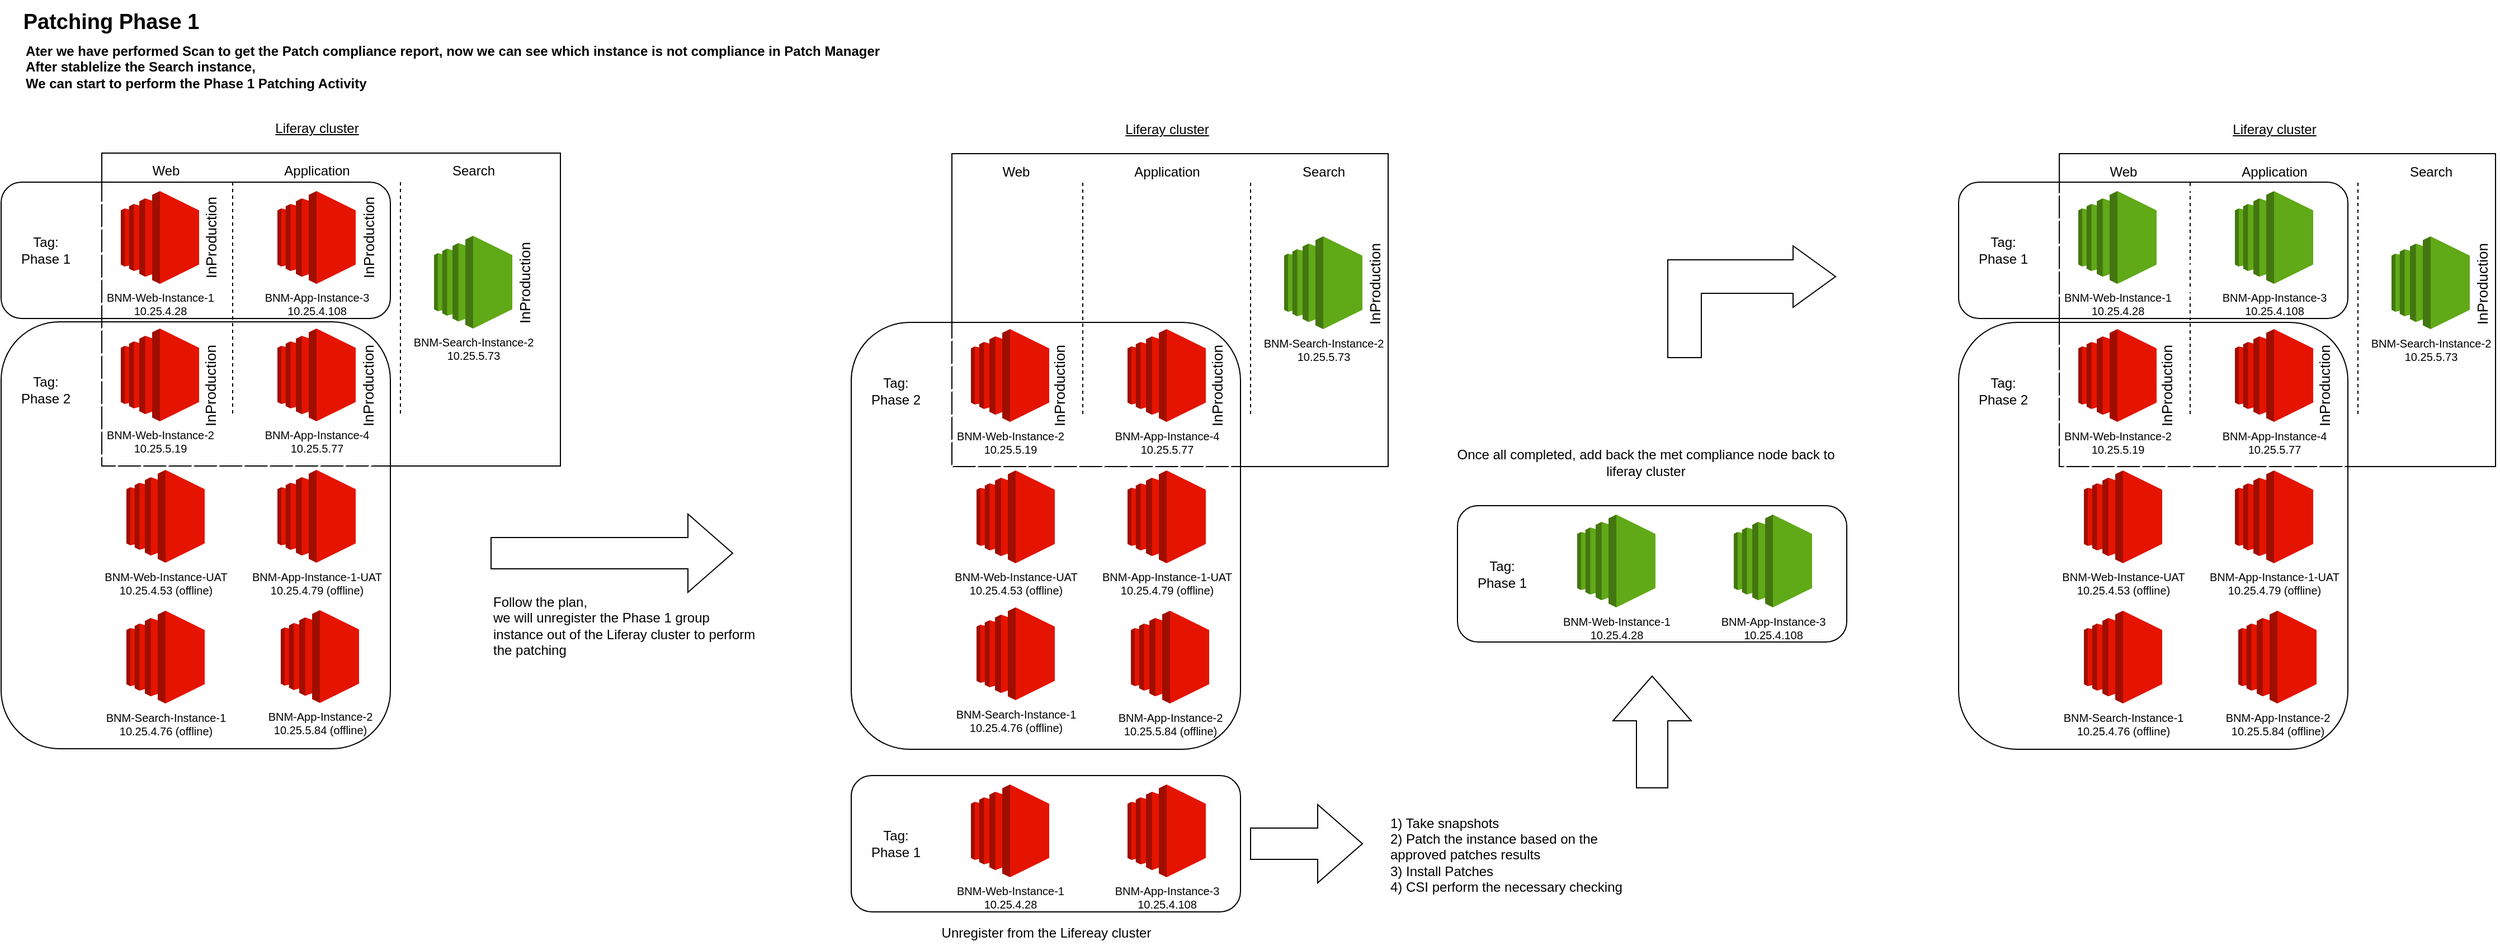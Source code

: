 <mxfile version="23.0.1" type="github">
  <diagram name="Page-1" id="cm9vaiCRCYiuwpOqDOg_">
    <mxGraphModel dx="1434" dy="719" grid="1" gridSize="10" guides="1" tooltips="1" connect="1" arrows="1" fold="1" page="1" pageScale="1" pageWidth="850" pageHeight="1100" math="0" shadow="0">
      <root>
        <mxCell id="0" />
        <mxCell id="1" parent="0" />
        <mxCell id="6DcNujYjxV_RoPzoqIRg-31" value="Ater we have performed Scan to get the Patch compliance report, now we can see which instance is not compliance in Patch Manager&lt;br&gt;After stablelize the Search instance,&amp;nbsp;&lt;br&gt;We can start to perform the Phase 1 Patching Activity" style="text;html=1;align=left;verticalAlign=middle;resizable=0;points=[];autosize=1;strokeColor=none;fillColor=none;fontStyle=1" parent="1" vertex="1">
          <mxGeometry x="40" y="60" width="790" height="60" as="geometry" />
        </mxCell>
        <mxCell id="6DcNujYjxV_RoPzoqIRg-32" value="Patching Phase 1" style="text;html=1;align=center;verticalAlign=middle;resizable=0;points=[];autosize=1;strokeColor=none;fillColor=none;fontStyle=1;fontSize=19;" parent="1" vertex="1">
          <mxGeometry x="28" y="30" width="180" height="40" as="geometry" />
        </mxCell>
        <mxCell id="6DcNujYjxV_RoPzoqIRg-136" value="" style="rounded=0;whiteSpace=wrap;html=1;" parent="1" vertex="1">
          <mxGeometry x="110" y="167" width="410" height="280" as="geometry" />
        </mxCell>
        <mxCell id="6DcNujYjxV_RoPzoqIRg-137" value="" style="endArrow=none;dashed=1;html=1;rounded=0;shadow=0;" parent="1" edge="1">
          <mxGeometry width="50" height="50" relative="1" as="geometry">
            <mxPoint x="377" y="400" as="sourcePoint" />
            <mxPoint x="377" y="190" as="targetPoint" />
          </mxGeometry>
        </mxCell>
        <mxCell id="6DcNujYjxV_RoPzoqIRg-138" value="Web" style="text;html=1;align=center;verticalAlign=middle;resizable=0;points=[];autosize=1;strokeColor=none;fillColor=none;shadow=0;" parent="1" vertex="1">
          <mxGeometry x="142" y="168" width="50" height="30" as="geometry" />
        </mxCell>
        <mxCell id="6DcNujYjxV_RoPzoqIRg-139" value="Application" style="text;html=1;align=center;verticalAlign=middle;resizable=0;points=[];autosize=1;strokeColor=none;fillColor=none;shadow=0;" parent="1" vertex="1">
          <mxGeometry x="262" y="168" width="80" height="30" as="geometry" />
        </mxCell>
        <mxCell id="6DcNujYjxV_RoPzoqIRg-140" value="Search" style="text;html=1;align=center;verticalAlign=middle;resizable=0;points=[];autosize=1;strokeColor=none;fillColor=none;shadow=0;" parent="1" vertex="1">
          <mxGeometry x="412" y="168" width="60" height="30" as="geometry" />
        </mxCell>
        <mxCell id="6DcNujYjxV_RoPzoqIRg-141" value="&lt;font color=&quot;#000000&quot;&gt;BNM-Search-Instance-2&lt;br&gt;10.25.5.73&lt;/font&gt;" style="outlineConnect=0;dashed=0;verticalLabelPosition=bottom;verticalAlign=top;align=center;html=1;shape=mxgraph.aws3.ec2;fillColor=#60a917;shadow=0;fontSize=10;fontColor=#ffffff;strokeColor=#2D7600;" parent="1" vertex="1">
          <mxGeometry x="407" y="241" width="70" height="83" as="geometry" />
        </mxCell>
        <mxCell id="6DcNujYjxV_RoPzoqIRg-144" value="Liferay cluster" style="text;html=1;align=center;verticalAlign=middle;resizable=0;points=[];autosize=1;strokeColor=none;fillColor=none;fontStyle=4" parent="1" vertex="1">
          <mxGeometry x="252" y="130" width="100" height="30" as="geometry" />
        </mxCell>
        <mxCell id="6DcNujYjxV_RoPzoqIRg-145" value="" style="rounded=1;whiteSpace=wrap;html=1;fillStyle=hatch;" parent="1" vertex="1">
          <mxGeometry x="20" y="193" width="348" height="122" as="geometry" />
        </mxCell>
        <mxCell id="6DcNujYjxV_RoPzoqIRg-146" value="BNM-Web-Instance-1&lt;br&gt;10.25.4.28" style="outlineConnect=0;dashed=0;verticalLabelPosition=bottom;verticalAlign=top;align=center;html=1;shape=mxgraph.aws3.ec2;fillColor=#e51400;shadow=0;fontSize=10;fontColor=#000000;strokeColor=#B20000;labelBorderColor=none;" parent="1" vertex="1">
          <mxGeometry x="127" y="201" width="70" height="83" as="geometry" />
        </mxCell>
        <mxCell id="6DcNujYjxV_RoPzoqIRg-147" value="BNM-App-Instance-3&lt;br&gt;10.25.4.108" style="outlineConnect=0;dashed=0;verticalLabelPosition=bottom;verticalAlign=top;align=center;html=1;shape=mxgraph.aws3.ec2;fillColor=#e51400;shadow=0;fontSize=10;fontColor=#000000;strokeColor=#B20000;labelBorderColor=none;" parent="1" vertex="1">
          <mxGeometry x="267" y="201" width="70" height="83" as="geometry" />
        </mxCell>
        <mxCell id="6DcNujYjxV_RoPzoqIRg-148" value="" style="rounded=1;whiteSpace=wrap;html=1;labelBorderColor=none;fillStyle=hatch;" parent="1" vertex="1">
          <mxGeometry x="20" y="318" width="348" height="382" as="geometry" />
        </mxCell>
        <mxCell id="6DcNujYjxV_RoPzoqIRg-149" value="BNM-App-Instance-4&lt;br&gt;10.25.5.77" style="outlineConnect=0;dashed=0;verticalLabelPosition=bottom;verticalAlign=top;align=center;html=1;shape=mxgraph.aws3.ec2;fillColor=#e51400;shadow=0;fontSize=10;fontColor=#000000;strokeColor=#B20000;labelBorderColor=none;" parent="1" vertex="1">
          <mxGeometry x="267" y="324" width="70" height="83" as="geometry" />
        </mxCell>
        <mxCell id="6DcNujYjxV_RoPzoqIRg-150" value="BNM-Web-Instance-2&lt;br&gt;10.25.5.19" style="outlineConnect=0;dashed=0;verticalLabelPosition=bottom;verticalAlign=top;align=center;html=1;shape=mxgraph.aws3.ec2;fillColor=#e51400;shadow=0;fontSize=10;fontColor=#000000;strokeColor=#B20000;labelBorderColor=none;" parent="1" vertex="1">
          <mxGeometry x="127" y="324" width="70" height="83" as="geometry" />
        </mxCell>
        <mxCell id="6DcNujYjxV_RoPzoqIRg-151" value="Tag: Phase 1" style="text;html=1;strokeColor=none;fillColor=none;align=center;verticalAlign=middle;whiteSpace=wrap;rounded=0;" parent="1" vertex="1">
          <mxGeometry x="30" y="239" width="60" height="30" as="geometry" />
        </mxCell>
        <mxCell id="6DcNujYjxV_RoPzoqIRg-152" value="Tag: Phase 2" style="text;html=1;strokeColor=none;fillColor=none;align=center;verticalAlign=middle;whiteSpace=wrap;rounded=0;" parent="1" vertex="1">
          <mxGeometry x="30" y="364" width="60" height="30" as="geometry" />
        </mxCell>
        <mxCell id="6DcNujYjxV_RoPzoqIRg-153" value="BNM-App-Instance-1-UAT&lt;br&gt;10.25.4.79 (offline)" style="outlineConnect=0;dashed=0;verticalLabelPosition=bottom;verticalAlign=top;align=center;html=1;shape=mxgraph.aws3.ec2;fillColor=#e51400;shadow=0;fontSize=10;fontColor=#000000;strokeColor=#B20000;labelBorderColor=none;" parent="1" vertex="1">
          <mxGeometry x="267" y="450.5" width="70" height="83" as="geometry" />
        </mxCell>
        <mxCell id="6DcNujYjxV_RoPzoqIRg-154" value="BNM-Web-Instance-UAT&lt;br&gt;10.25.4.53 (offline)" style="outlineConnect=0;dashed=0;verticalLabelPosition=bottom;verticalAlign=top;align=center;html=1;shape=mxgraph.aws3.ec2;fillColor=#e51400;shadow=0;fontSize=10;fontColor=#000000;strokeColor=#B20000;labelBorderColor=none;" parent="1" vertex="1">
          <mxGeometry x="132" y="450.5" width="70" height="83" as="geometry" />
        </mxCell>
        <mxCell id="6DcNujYjxV_RoPzoqIRg-155" value="BNM-App-Instance-2&lt;br&gt;10.25.5.84 (offline)" style="outlineConnect=0;dashed=0;verticalLabelPosition=bottom;verticalAlign=top;align=center;html=1;shape=mxgraph.aws3.ec2;fillColor=#e51400;shadow=0;fontSize=10;fontColor=#000000;strokeColor=#B20000;labelBorderColor=none;" parent="1" vertex="1">
          <mxGeometry x="270" y="576" width="70" height="83" as="geometry" />
        </mxCell>
        <mxCell id="6DcNujYjxV_RoPzoqIRg-156" value="" style="endArrow=none;dashed=1;html=1;rounded=0;shadow=0;" parent="1" edge="1">
          <mxGeometry width="50" height="50" relative="1" as="geometry">
            <mxPoint x="227" y="400" as="sourcePoint" />
            <mxPoint x="227" y="190" as="targetPoint" />
          </mxGeometry>
        </mxCell>
        <mxCell id="6DcNujYjxV_RoPzoqIRg-160" value="Follow the plan,&amp;nbsp;&lt;br&gt;we will unregister the Phase 1 group&amp;nbsp;&lt;br&gt;instance out of the Liferay cluster to perform&amp;nbsp;&lt;br&gt;the patching" style="text;html=1;align=left;verticalAlign=middle;resizable=0;points=[];autosize=1;strokeColor=none;fillColor=none;" parent="1" vertex="1">
          <mxGeometry x="458" y="554.5" width="260" height="70" as="geometry" />
        </mxCell>
        <mxCell id="6DcNujYjxV_RoPzoqIRg-161" value="" style="rounded=0;whiteSpace=wrap;html=1;" parent="1" vertex="1">
          <mxGeometry x="870" y="167.5" width="390" height="280" as="geometry" />
        </mxCell>
        <mxCell id="6DcNujYjxV_RoPzoqIRg-162" value="" style="endArrow=none;dashed=1;html=1;rounded=0;shadow=0;" parent="1" edge="1">
          <mxGeometry width="50" height="50" relative="1" as="geometry">
            <mxPoint x="1137" y="400.5" as="sourcePoint" />
            <mxPoint x="1137" y="190.5" as="targetPoint" />
          </mxGeometry>
        </mxCell>
        <mxCell id="6DcNujYjxV_RoPzoqIRg-163" value="Web" style="text;html=1;align=center;verticalAlign=middle;resizable=0;points=[];autosize=1;strokeColor=none;fillColor=none;shadow=0;" parent="1" vertex="1">
          <mxGeometry x="902" y="168.5" width="50" height="30" as="geometry" />
        </mxCell>
        <mxCell id="6DcNujYjxV_RoPzoqIRg-164" value="Application" style="text;html=1;align=center;verticalAlign=middle;resizable=0;points=[];autosize=1;strokeColor=none;fillColor=none;shadow=0;" parent="1" vertex="1">
          <mxGeometry x="1022" y="168.5" width="80" height="30" as="geometry" />
        </mxCell>
        <mxCell id="6DcNujYjxV_RoPzoqIRg-165" value="Search" style="text;html=1;align=center;verticalAlign=middle;resizable=0;points=[];autosize=1;strokeColor=none;fillColor=none;shadow=0;" parent="1" vertex="1">
          <mxGeometry x="1172" y="168.5" width="60" height="30" as="geometry" />
        </mxCell>
        <mxCell id="6DcNujYjxV_RoPzoqIRg-166" value="&lt;font color=&quot;#000000&quot;&gt;BNM-Search-Instance-2&lt;br&gt;10.25.5.73&lt;/font&gt;" style="outlineConnect=0;dashed=0;verticalLabelPosition=bottom;verticalAlign=top;align=center;html=1;shape=mxgraph.aws3.ec2;fillColor=#60a917;shadow=0;fontSize=10;fontColor=#ffffff;strokeColor=#2D7600;" parent="1" vertex="1">
          <mxGeometry x="1167" y="241.5" width="70" height="83" as="geometry" />
        </mxCell>
        <mxCell id="6DcNujYjxV_RoPzoqIRg-167" value="Liferay cluster" style="text;html=1;align=center;verticalAlign=middle;resizable=0;points=[];autosize=1;strokeColor=none;fillColor=none;fontStyle=4" parent="1" vertex="1">
          <mxGeometry x="1012" y="130.5" width="100" height="30" as="geometry" />
        </mxCell>
        <mxCell id="6DcNujYjxV_RoPzoqIRg-168" value="" style="rounded=1;whiteSpace=wrap;html=1;" parent="1" vertex="1">
          <mxGeometry x="780" y="724" width="348" height="122" as="geometry" />
        </mxCell>
        <mxCell id="6DcNujYjxV_RoPzoqIRg-169" value="BNM-Web-Instance-1&lt;br&gt;10.25.4.28" style="outlineConnect=0;dashed=0;verticalLabelPosition=bottom;verticalAlign=top;align=center;html=1;shape=mxgraph.aws3.ec2;fillColor=#e51400;shadow=0;fontSize=10;fontColor=#000000;strokeColor=#B20000;labelBorderColor=none;" parent="1" vertex="1">
          <mxGeometry x="887" y="732" width="70" height="83" as="geometry" />
        </mxCell>
        <mxCell id="6DcNujYjxV_RoPzoqIRg-170" value="BNM-App-Instance-3&lt;br&gt;10.25.4.108" style="outlineConnect=0;dashed=0;verticalLabelPosition=bottom;verticalAlign=top;align=center;html=1;shape=mxgraph.aws3.ec2;fillColor=#e51400;shadow=0;fontSize=10;fontColor=#000000;strokeColor=#B20000;labelBorderColor=none;" parent="1" vertex="1">
          <mxGeometry x="1027" y="732" width="70" height="83" as="geometry" />
        </mxCell>
        <mxCell id="6DcNujYjxV_RoPzoqIRg-171" value="" style="rounded=1;whiteSpace=wrap;html=1;labelBorderColor=none;fillStyle=hatch;" parent="1" vertex="1">
          <mxGeometry x="780" y="318.5" width="348" height="382" as="geometry" />
        </mxCell>
        <mxCell id="6DcNujYjxV_RoPzoqIRg-172" value="BNM-App-Instance-4&lt;br&gt;10.25.5.77" style="outlineConnect=0;dashed=0;verticalLabelPosition=bottom;verticalAlign=top;align=center;html=1;shape=mxgraph.aws3.ec2;fillColor=#e51400;shadow=0;fontSize=10;fontColor=#000000;strokeColor=#B20000;labelBorderColor=none;" parent="1" vertex="1">
          <mxGeometry x="1027" y="324.5" width="70" height="83" as="geometry" />
        </mxCell>
        <mxCell id="6DcNujYjxV_RoPzoqIRg-173" value="BNM-Web-Instance-2&lt;br&gt;10.25.5.19" style="outlineConnect=0;dashed=0;verticalLabelPosition=bottom;verticalAlign=top;align=center;html=1;shape=mxgraph.aws3.ec2;fillColor=#e51400;shadow=0;fontSize=10;fontColor=#000000;strokeColor=#B20000;labelBorderColor=none;" parent="1" vertex="1">
          <mxGeometry x="887" y="324.5" width="70" height="83" as="geometry" />
        </mxCell>
        <mxCell id="6DcNujYjxV_RoPzoqIRg-174" value="Tag: Phase 1" style="text;html=1;strokeColor=none;fillColor=none;align=center;verticalAlign=middle;whiteSpace=wrap;rounded=0;" parent="1" vertex="1">
          <mxGeometry x="790" y="770" width="60" height="30" as="geometry" />
        </mxCell>
        <mxCell id="6DcNujYjxV_RoPzoqIRg-175" value="Tag: Phase 2" style="text;html=1;strokeColor=none;fillColor=none;align=center;verticalAlign=middle;whiteSpace=wrap;rounded=0;" parent="1" vertex="1">
          <mxGeometry x="790" y="365" width="60" height="30" as="geometry" />
        </mxCell>
        <mxCell id="6DcNujYjxV_RoPzoqIRg-176" value="BNM-App-Instance-1-UAT&lt;br&gt;10.25.4.79 (offline)" style="outlineConnect=0;dashed=0;verticalLabelPosition=bottom;verticalAlign=top;align=center;html=1;shape=mxgraph.aws3.ec2;fillColor=#e51400;shadow=0;fontSize=10;fontColor=#000000;strokeColor=#B20000;labelBorderColor=none;" parent="1" vertex="1">
          <mxGeometry x="1027" y="451" width="70" height="83" as="geometry" />
        </mxCell>
        <mxCell id="6DcNujYjxV_RoPzoqIRg-177" value="BNM-Web-Instance-UAT&lt;br&gt;10.25.4.53 (offline)" style="outlineConnect=0;dashed=0;verticalLabelPosition=bottom;verticalAlign=top;align=center;html=1;shape=mxgraph.aws3.ec2;fillColor=#e51400;shadow=0;fontSize=10;fontColor=#000000;strokeColor=#B20000;labelBorderColor=none;" parent="1" vertex="1">
          <mxGeometry x="892" y="451" width="70" height="83" as="geometry" />
        </mxCell>
        <mxCell id="6DcNujYjxV_RoPzoqIRg-178" value="BNM-App-Instance-2&lt;br&gt;10.25.5.84 (offline)" style="outlineConnect=0;dashed=0;verticalLabelPosition=bottom;verticalAlign=top;align=center;html=1;shape=mxgraph.aws3.ec2;fillColor=#e51400;shadow=0;fontSize=10;fontColor=#000000;strokeColor=#B20000;labelBorderColor=none;" parent="1" vertex="1">
          <mxGeometry x="1030" y="576.5" width="70" height="83" as="geometry" />
        </mxCell>
        <mxCell id="6DcNujYjxV_RoPzoqIRg-179" value="" style="endArrow=none;dashed=1;html=1;rounded=0;shadow=0;" parent="1" edge="1">
          <mxGeometry width="50" height="50" relative="1" as="geometry">
            <mxPoint x="987" y="400.5" as="sourcePoint" />
            <mxPoint x="987" y="190.5" as="targetPoint" />
          </mxGeometry>
        </mxCell>
        <mxCell id="6DcNujYjxV_RoPzoqIRg-187" value="1) Take snapshots&lt;br&gt;2) Patch the instance based on the &lt;br&gt;approved patches results&lt;br&gt;3) Install Patches&lt;br&gt;4) CSI perform the necessary checking&amp;nbsp;" style="text;html=1;align=left;verticalAlign=middle;resizable=0;points=[];autosize=1;strokeColor=none;fillColor=none;" parent="1" vertex="1">
          <mxGeometry x="1260" y="750" width="230" height="90" as="geometry" />
        </mxCell>
        <mxCell id="6DcNujYjxV_RoPzoqIRg-188" value="" style="rounded=1;whiteSpace=wrap;html=1;" parent="1" vertex="1">
          <mxGeometry x="1322" y="482.5" width="348" height="122" as="geometry" />
        </mxCell>
        <mxCell id="6DcNujYjxV_RoPzoqIRg-189" value="BNM-Web-Instance-1&lt;br&gt;10.25.4.28" style="outlineConnect=0;dashed=0;verticalLabelPosition=bottom;verticalAlign=top;align=center;html=1;shape=mxgraph.aws3.ec2;fillColor=#60a917;shadow=0;fontSize=10;fontColor=#000000;strokeColor=#2D7600;labelBorderColor=none;labelBackgroundColor=none;" parent="1" vertex="1">
          <mxGeometry x="1429" y="490.5" width="70" height="83" as="geometry" />
        </mxCell>
        <mxCell id="6DcNujYjxV_RoPzoqIRg-190" value="BNM-App-Instance-3&lt;br&gt;10.25.4.108" style="outlineConnect=0;dashed=0;verticalLabelPosition=bottom;verticalAlign=top;align=center;html=1;shape=mxgraph.aws3.ec2;fillColor=#60a917;shadow=0;fontSize=10;fontColor=#000000;strokeColor=#2D7600;labelBorderColor=none;" parent="1" vertex="1">
          <mxGeometry x="1569" y="490.5" width="70" height="83" as="geometry" />
        </mxCell>
        <mxCell id="6DcNujYjxV_RoPzoqIRg-191" value="Tag: Phase 1" style="text;html=1;strokeColor=none;fillColor=none;align=center;verticalAlign=middle;whiteSpace=wrap;rounded=0;" parent="1" vertex="1">
          <mxGeometry x="1332" y="528.5" width="60" height="30" as="geometry" />
        </mxCell>
        <mxCell id="6DcNujYjxV_RoPzoqIRg-193" value="Unregister from the Lifereay cluster" style="text;html=1;align=center;verticalAlign=middle;resizable=0;points=[];autosize=1;strokeColor=none;fillColor=none;" parent="1" vertex="1">
          <mxGeometry x="849" y="850" width="210" height="30" as="geometry" />
        </mxCell>
        <mxCell id="6DcNujYjxV_RoPzoqIRg-195" value="Once all completed, add back the met compliance node back to&lt;br&gt;liferay cluster" style="text;html=1;align=center;verticalAlign=middle;resizable=0;points=[];autosize=1;strokeColor=none;fillColor=none;" parent="1" vertex="1">
          <mxGeometry x="1310" y="424" width="360" height="40" as="geometry" />
        </mxCell>
        <mxCell id="6DcNujYjxV_RoPzoqIRg-412" value="InProduction" style="text;html=1;strokeColor=none;fillColor=none;align=center;verticalAlign=middle;whiteSpace=wrap;rounded=0;rotation=-90;fontSize=13;" parent="1" vertex="1">
          <mxGeometry x="458" y="268" width="60" height="30" as="geometry" />
        </mxCell>
        <mxCell id="6DcNujYjxV_RoPzoqIRg-414" value="" style="html=1;shadow=0;dashed=0;align=center;verticalAlign=middle;shape=mxgraph.arrows2.arrow;dy=0.6;dx=40;notch=0;" parent="1" vertex="1">
          <mxGeometry x="458" y="490" width="216" height="70" as="geometry" />
        </mxCell>
        <mxCell id="6DcNujYjxV_RoPzoqIRg-415" value="InProduction" style="text;html=1;strokeColor=none;fillColor=none;align=center;verticalAlign=middle;whiteSpace=wrap;rounded=0;rotation=-90;fontSize=13;" parent="1" vertex="1">
          <mxGeometry x="318" y="227.5" width="60" height="30" as="geometry" />
        </mxCell>
        <mxCell id="6DcNujYjxV_RoPzoqIRg-416" value="InProduction" style="text;html=1;strokeColor=none;fillColor=none;align=center;verticalAlign=middle;whiteSpace=wrap;rounded=0;rotation=-90;fontSize=13;" parent="1" vertex="1">
          <mxGeometry x="177" y="227.5" width="60" height="30" as="geometry" />
        </mxCell>
        <mxCell id="6DcNujYjxV_RoPzoqIRg-417" value="InProduction" style="text;html=1;strokeColor=none;fillColor=none;align=center;verticalAlign=middle;whiteSpace=wrap;rounded=0;rotation=-90;fontSize=13;" parent="1" vertex="1">
          <mxGeometry x="177" y="360" width="60" height="30" as="geometry" />
        </mxCell>
        <mxCell id="6DcNujYjxV_RoPzoqIRg-420" value="InProduction" style="text;html=1;strokeColor=none;fillColor=none;align=center;verticalAlign=middle;whiteSpace=wrap;rounded=0;rotation=-90;fontSize=13;" parent="1" vertex="1">
          <mxGeometry x="318" y="360" width="60" height="30" as="geometry" />
        </mxCell>
        <mxCell id="6DcNujYjxV_RoPzoqIRg-424" value="" style="html=1;shadow=0;dashed=0;align=center;verticalAlign=middle;shape=mxgraph.arrows2.arrow;dy=0.6;dx=40;notch=0;" parent="1" vertex="1">
          <mxGeometry x="1137" y="750" width="100" height="70" as="geometry" />
        </mxCell>
        <mxCell id="6DcNujYjxV_RoPzoqIRg-425" value="" style="html=1;shadow=0;dashed=0;align=center;verticalAlign=middle;shape=mxgraph.arrows2.arrow;dy=0.6;dx=40;notch=0;rotation=-90;" parent="1" vertex="1">
          <mxGeometry x="1446" y="650" width="100" height="70" as="geometry" />
        </mxCell>
        <mxCell id="6DcNujYjxV_RoPzoqIRg-431" value="InProduction" style="text;html=1;strokeColor=none;fillColor=none;align=center;verticalAlign=middle;whiteSpace=wrap;rounded=0;rotation=-90;fontSize=13;" parent="1" vertex="1">
          <mxGeometry x="936" y="360" width="60" height="30" as="geometry" />
        </mxCell>
        <mxCell id="6DcNujYjxV_RoPzoqIRg-432" value="InProduction" style="text;html=1;strokeColor=none;fillColor=none;align=center;verticalAlign=middle;whiteSpace=wrap;rounded=0;rotation=-90;fontSize=13;" parent="1" vertex="1">
          <mxGeometry x="1077" y="360" width="60" height="30" as="geometry" />
        </mxCell>
        <mxCell id="6DcNujYjxV_RoPzoqIRg-433" value="InProduction" style="text;html=1;strokeColor=none;fillColor=none;align=center;verticalAlign=middle;whiteSpace=wrap;rounded=0;rotation=-90;fontSize=13;" parent="1" vertex="1">
          <mxGeometry x="1218" y="269" width="60" height="30" as="geometry" />
        </mxCell>
        <mxCell id="6DcNujYjxV_RoPzoqIRg-436" value="" style="rounded=0;whiteSpace=wrap;html=1;" parent="1" vertex="1">
          <mxGeometry x="1860" y="167.5" width="390" height="280" as="geometry" />
        </mxCell>
        <mxCell id="6DcNujYjxV_RoPzoqIRg-437" value="" style="endArrow=none;dashed=1;html=1;rounded=0;shadow=0;" parent="1" edge="1">
          <mxGeometry width="50" height="50" relative="1" as="geometry">
            <mxPoint x="2127" y="400.5" as="sourcePoint" />
            <mxPoint x="2127" y="190.5" as="targetPoint" />
          </mxGeometry>
        </mxCell>
        <mxCell id="6DcNujYjxV_RoPzoqIRg-438" value="Web" style="text;html=1;align=center;verticalAlign=middle;resizable=0;points=[];autosize=1;strokeColor=none;fillColor=none;shadow=0;" parent="1" vertex="1">
          <mxGeometry x="1892" y="168.5" width="50" height="30" as="geometry" />
        </mxCell>
        <mxCell id="6DcNujYjxV_RoPzoqIRg-439" value="Application" style="text;html=1;align=center;verticalAlign=middle;resizable=0;points=[];autosize=1;strokeColor=none;fillColor=none;shadow=0;" parent="1" vertex="1">
          <mxGeometry x="2012" y="168.5" width="80" height="30" as="geometry" />
        </mxCell>
        <mxCell id="6DcNujYjxV_RoPzoqIRg-440" value="Search" style="text;html=1;align=center;verticalAlign=middle;resizable=0;points=[];autosize=1;strokeColor=none;fillColor=none;shadow=0;" parent="1" vertex="1">
          <mxGeometry x="2162" y="168.5" width="60" height="30" as="geometry" />
        </mxCell>
        <mxCell id="6DcNujYjxV_RoPzoqIRg-441" value="&lt;font color=&quot;#000000&quot;&gt;BNM-Search-Instance-2&lt;br&gt;10.25.5.73&lt;/font&gt;" style="outlineConnect=0;dashed=0;verticalLabelPosition=bottom;verticalAlign=top;align=center;html=1;shape=mxgraph.aws3.ec2;fillColor=#60a917;shadow=0;fontSize=10;fontColor=#ffffff;strokeColor=#2D7600;" parent="1" vertex="1">
          <mxGeometry x="2157" y="241.5" width="70" height="83" as="geometry" />
        </mxCell>
        <mxCell id="6DcNujYjxV_RoPzoqIRg-442" value="Liferay cluster" style="text;html=1;align=center;verticalAlign=middle;resizable=0;points=[];autosize=1;strokeColor=none;fillColor=none;fontStyle=4" parent="1" vertex="1">
          <mxGeometry x="2002" y="130.5" width="100" height="30" as="geometry" />
        </mxCell>
        <mxCell id="6DcNujYjxV_RoPzoqIRg-443" value="" style="rounded=1;whiteSpace=wrap;html=1;labelBorderColor=none;fillStyle=hatch;" parent="1" vertex="1">
          <mxGeometry x="1770" y="318.5" width="348" height="382" as="geometry" />
        </mxCell>
        <mxCell id="6DcNujYjxV_RoPzoqIRg-444" value="BNM-App-Instance-4&lt;br&gt;10.25.5.77" style="outlineConnect=0;dashed=0;verticalLabelPosition=bottom;verticalAlign=top;align=center;html=1;shape=mxgraph.aws3.ec2;fillColor=#e51400;shadow=0;fontSize=10;fontColor=#000000;strokeColor=#B20000;labelBorderColor=none;" parent="1" vertex="1">
          <mxGeometry x="2017" y="324.5" width="70" height="83" as="geometry" />
        </mxCell>
        <mxCell id="6DcNujYjxV_RoPzoqIRg-445" value="BNM-Web-Instance-2&lt;br&gt;10.25.5.19" style="outlineConnect=0;dashed=0;verticalLabelPosition=bottom;verticalAlign=top;align=center;html=1;shape=mxgraph.aws3.ec2;fillColor=#e51400;shadow=0;fontSize=10;fontColor=#000000;strokeColor=#B20000;labelBorderColor=none;" parent="1" vertex="1">
          <mxGeometry x="1877" y="324.5" width="70" height="83" as="geometry" />
        </mxCell>
        <mxCell id="6DcNujYjxV_RoPzoqIRg-446" value="Tag: Phase 2" style="text;html=1;strokeColor=none;fillColor=none;align=center;verticalAlign=middle;whiteSpace=wrap;rounded=0;" parent="1" vertex="1">
          <mxGeometry x="1780" y="365" width="60" height="30" as="geometry" />
        </mxCell>
        <mxCell id="6DcNujYjxV_RoPzoqIRg-447" value="BNM-App-Instance-1-UAT&lt;br&gt;10.25.4.79 (offline)" style="outlineConnect=0;dashed=0;verticalLabelPosition=bottom;verticalAlign=top;align=center;html=1;shape=mxgraph.aws3.ec2;fillColor=#e51400;shadow=0;fontSize=10;fontColor=#000000;strokeColor=#B20000;labelBorderColor=none;" parent="1" vertex="1">
          <mxGeometry x="2017" y="451" width="70" height="83" as="geometry" />
        </mxCell>
        <mxCell id="6DcNujYjxV_RoPzoqIRg-448" value="BNM-Web-Instance-UAT&lt;br&gt;10.25.4.53 (offline)" style="outlineConnect=0;dashed=0;verticalLabelPosition=bottom;verticalAlign=top;align=center;html=1;shape=mxgraph.aws3.ec2;fillColor=#e51400;shadow=0;fontSize=10;fontColor=#000000;strokeColor=#B20000;labelBorderColor=none;" parent="1" vertex="1">
          <mxGeometry x="1882" y="451" width="70" height="83" as="geometry" />
        </mxCell>
        <mxCell id="6DcNujYjxV_RoPzoqIRg-449" value="BNM-App-Instance-2&lt;br&gt;10.25.5.84 (offline)" style="outlineConnect=0;dashed=0;verticalLabelPosition=bottom;verticalAlign=top;align=center;html=1;shape=mxgraph.aws3.ec2;fillColor=#e51400;shadow=0;fontSize=10;fontColor=#000000;strokeColor=#B20000;labelBorderColor=none;" parent="1" vertex="1">
          <mxGeometry x="2020" y="576.5" width="70" height="83" as="geometry" />
        </mxCell>
        <mxCell id="6DcNujYjxV_RoPzoqIRg-450" value="" style="endArrow=none;dashed=1;html=1;rounded=0;shadow=0;" parent="1" edge="1">
          <mxGeometry width="50" height="50" relative="1" as="geometry">
            <mxPoint x="1977" y="400.5" as="sourcePoint" />
            <mxPoint x="1977" y="190.5" as="targetPoint" />
          </mxGeometry>
        </mxCell>
        <mxCell id="6DcNujYjxV_RoPzoqIRg-451" value="InProduction" style="text;html=1;strokeColor=none;fillColor=none;align=center;verticalAlign=middle;whiteSpace=wrap;rounded=0;rotation=-90;fontSize=13;" parent="1" vertex="1">
          <mxGeometry x="1926" y="360" width="60" height="30" as="geometry" />
        </mxCell>
        <mxCell id="6DcNujYjxV_RoPzoqIRg-452" value="InProduction" style="text;html=1;strokeColor=none;fillColor=none;align=center;verticalAlign=middle;whiteSpace=wrap;rounded=0;rotation=-90;fontSize=13;" parent="1" vertex="1">
          <mxGeometry x="2067" y="360" width="60" height="30" as="geometry" />
        </mxCell>
        <mxCell id="6DcNujYjxV_RoPzoqIRg-453" value="InProduction" style="text;html=1;strokeColor=none;fillColor=none;align=center;verticalAlign=middle;whiteSpace=wrap;rounded=0;rotation=-90;fontSize=13;" parent="1" vertex="1">
          <mxGeometry x="2208" y="269" width="60" height="30" as="geometry" />
        </mxCell>
        <mxCell id="6DcNujYjxV_RoPzoqIRg-454" value="" style="html=1;shadow=0;dashed=0;align=center;verticalAlign=middle;shape=mxgraph.arrows2.bendArrow;dy=15;dx=38;notch=0;arrowHead=55;rounded=0;" parent="1" vertex="1">
          <mxGeometry x="1510" y="250" width="150" height="100" as="geometry" />
        </mxCell>
        <mxCell id="6DcNujYjxV_RoPzoqIRg-455" value="" style="rounded=1;whiteSpace=wrap;html=1;fillStyle=hatch;" parent="1" vertex="1">
          <mxGeometry x="1770" y="193" width="348" height="122" as="geometry" />
        </mxCell>
        <mxCell id="6DcNujYjxV_RoPzoqIRg-456" value="BNM-Web-Instance-1&lt;br&gt;10.25.4.28" style="outlineConnect=0;dashed=0;verticalLabelPosition=bottom;verticalAlign=top;align=center;html=1;shape=mxgraph.aws3.ec2;fillColor=#60a917;shadow=0;fontSize=10;fontColor=#000000;strokeColor=#2D7600;labelBorderColor=none;labelBackgroundColor=none;" parent="1" vertex="1">
          <mxGeometry x="1877" y="201" width="70" height="83" as="geometry" />
        </mxCell>
        <mxCell id="6DcNujYjxV_RoPzoqIRg-457" value="BNM-App-Instance-3&lt;br&gt;10.25.4.108" style="outlineConnect=0;dashed=0;verticalLabelPosition=bottom;verticalAlign=top;align=center;html=1;shape=mxgraph.aws3.ec2;fillColor=#60a917;shadow=0;fontSize=10;fontColor=#000000;strokeColor=#2D7600;labelBorderColor=none;" parent="1" vertex="1">
          <mxGeometry x="2017" y="201" width="70" height="83" as="geometry" />
        </mxCell>
        <mxCell id="6DcNujYjxV_RoPzoqIRg-458" value="Tag: Phase 1" style="text;html=1;strokeColor=none;fillColor=none;align=center;verticalAlign=middle;whiteSpace=wrap;rounded=0;" parent="1" vertex="1">
          <mxGeometry x="1780" y="239" width="60" height="30" as="geometry" />
        </mxCell>
        <mxCell id="6DcNujYjxV_RoPzoqIRg-459" value="BNM-Search-Instance-1&lt;br&gt;10.25.4.76 (offline)" style="outlineConnect=0;dashed=0;verticalLabelPosition=bottom;verticalAlign=top;align=center;html=1;shape=mxgraph.aws3.ec2;fillColor=#e51400;shadow=0;fontSize=10;strokeColor=#B20000;fontColor=#000000;" parent="1" vertex="1">
          <mxGeometry x="1882" y="576.5" width="70" height="83" as="geometry" />
        </mxCell>
        <mxCell id="6DcNujYjxV_RoPzoqIRg-460" value="BNM-Search-Instance-1&lt;br&gt;10.25.4.76 (offline)" style="outlineConnect=0;dashed=0;verticalLabelPosition=bottom;verticalAlign=top;align=center;html=1;shape=mxgraph.aws3.ec2;fillColor=#e51400;shadow=0;fontSize=10;strokeColor=#B20000;fontColor=#000000;" parent="1" vertex="1">
          <mxGeometry x="892" y="573.5" width="70" height="83" as="geometry" />
        </mxCell>
        <mxCell id="6DcNujYjxV_RoPzoqIRg-462" value="BNM-Search-Instance-1&lt;br&gt;10.25.4.76 (offline)" style="outlineConnect=0;dashed=0;verticalLabelPosition=bottom;verticalAlign=top;align=center;html=1;shape=mxgraph.aws3.ec2;fillColor=#e51400;shadow=0;fontSize=10;strokeColor=#B20000;fontColor=#000000;" parent="1" vertex="1">
          <mxGeometry x="132" y="576.5" width="70" height="83" as="geometry" />
        </mxCell>
      </root>
    </mxGraphModel>
  </diagram>
</mxfile>

